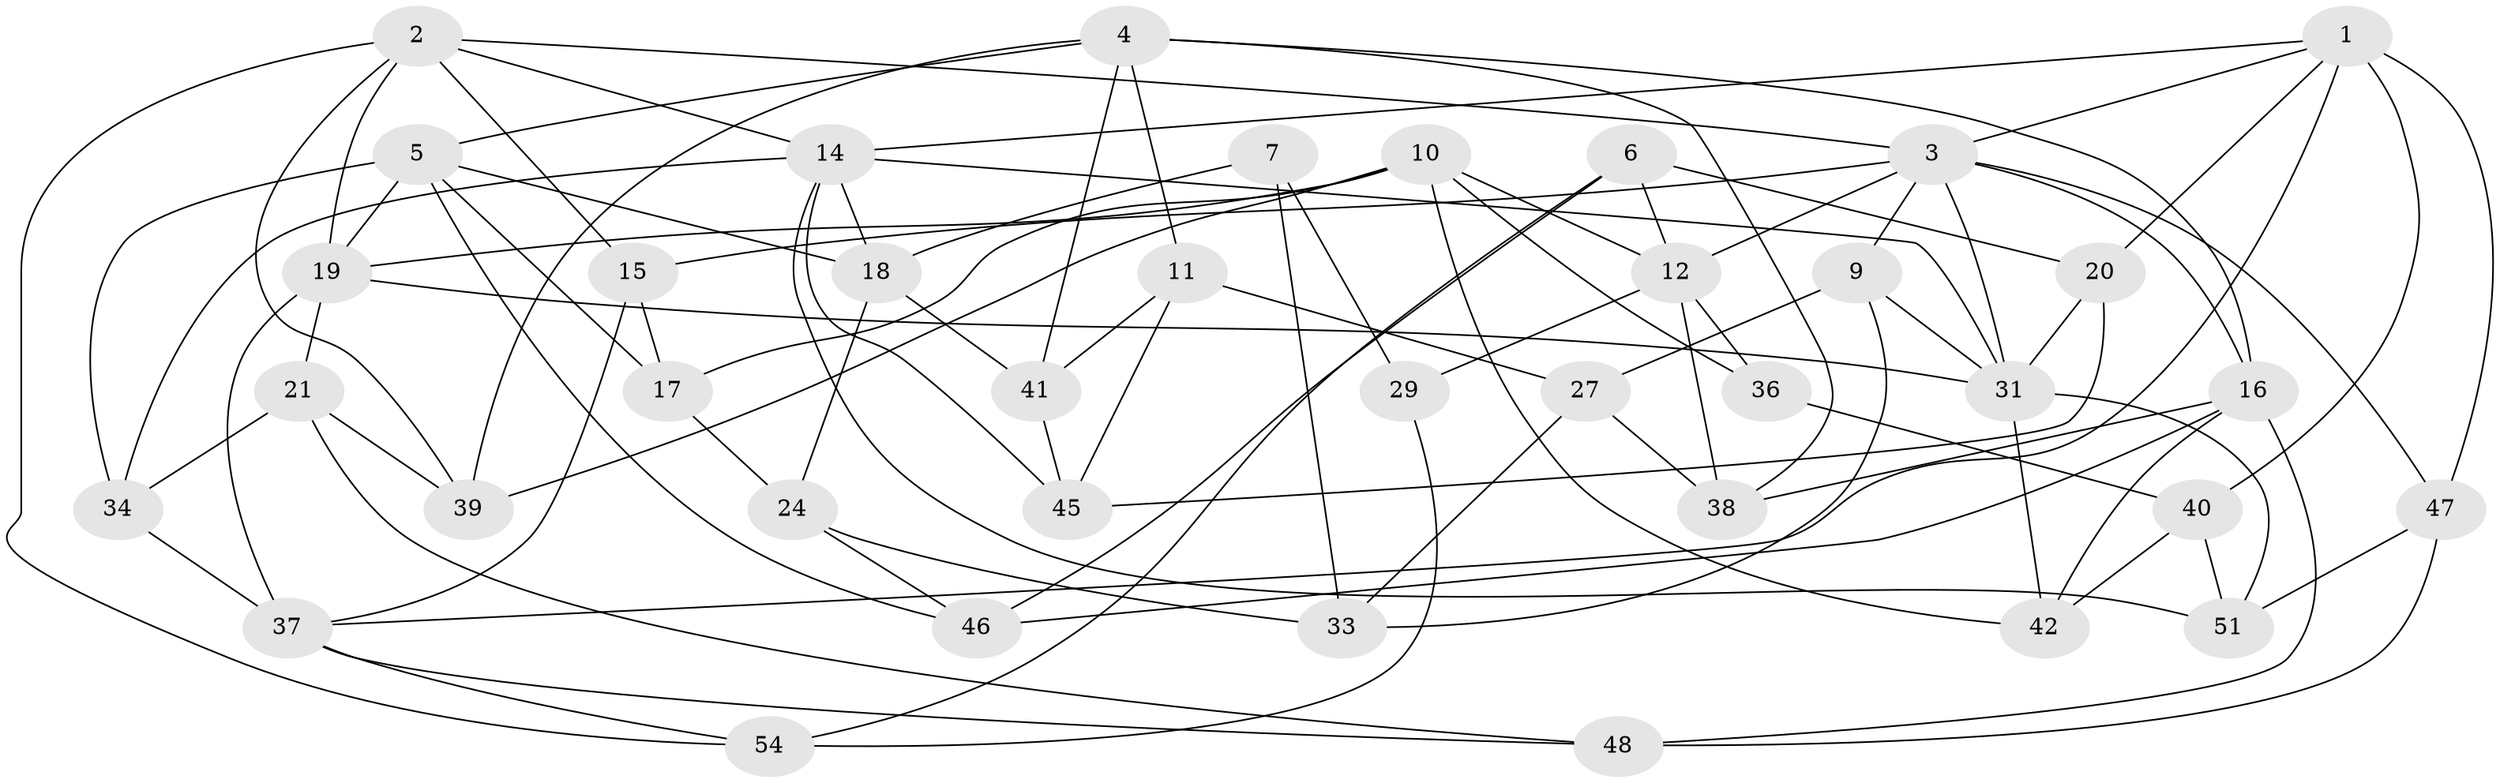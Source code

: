 // original degree distribution, {4: 1.0}
// Generated by graph-tools (version 1.1) at 2025/20/03/04/25 18:20:36]
// undirected, 38 vertices, 89 edges
graph export_dot {
graph [start="1"]
  node [color=gray90,style=filled];
  1 [super="+43"];
  2 [super="+23"];
  3 [super="+28"];
  4 [super="+8"];
  5 [super="+49"];
  6;
  7;
  9;
  10 [super="+26"];
  11;
  12 [super="+25+13"];
  14 [super="+35+30"];
  15;
  16 [super="+32"];
  17;
  18 [super="+50"];
  19 [super="+22"];
  20;
  21;
  24;
  27;
  29;
  31 [super="+44"];
  33;
  34;
  36;
  37 [super="+53"];
  38;
  39;
  40;
  41;
  42;
  45;
  46;
  47;
  48;
  51;
  54;
  1 -- 20;
  1 -- 40;
  1 -- 47;
  1 -- 37;
  1 -- 14;
  1 -- 3;
  2 -- 54;
  2 -- 14;
  2 -- 15;
  2 -- 3;
  2 -- 19;
  2 -- 39;
  3 -- 47;
  3 -- 15;
  3 -- 16;
  3 -- 9;
  3 -- 12;
  3 -- 31;
  4 -- 41;
  4 -- 5;
  4 -- 16;
  4 -- 11;
  4 -- 38;
  4 -- 39;
  5 -- 34;
  5 -- 17;
  5 -- 19;
  5 -- 46;
  5 -- 18;
  6 -- 20;
  6 -- 54;
  6 -- 46;
  6 -- 12;
  7 -- 29;
  7 -- 18 [weight=2];
  7 -- 33;
  9 -- 27;
  9 -- 31;
  9 -- 33;
  10 -- 17;
  10 -- 36;
  10 -- 19;
  10 -- 42;
  10 -- 39;
  10 -- 12;
  11 -- 41;
  11 -- 27;
  11 -- 45;
  12 -- 36 [weight=2];
  12 -- 29 [weight=2];
  12 -- 38;
  14 -- 45;
  14 -- 51;
  14 -- 31 [weight=2];
  14 -- 18;
  14 -- 34;
  15 -- 17;
  15 -- 37;
  16 -- 46;
  16 -- 48;
  16 -- 42;
  16 -- 38;
  17 -- 24;
  18 -- 41;
  18 -- 24;
  19 -- 31;
  19 -- 37;
  19 -- 21;
  20 -- 45;
  20 -- 31;
  21 -- 39;
  21 -- 48;
  21 -- 34;
  24 -- 33;
  24 -- 46;
  27 -- 38;
  27 -- 33;
  29 -- 54;
  31 -- 51;
  31 -- 42;
  34 -- 37;
  36 -- 40;
  37 -- 48;
  37 -- 54;
  40 -- 42;
  40 -- 51;
  41 -- 45;
  47 -- 48;
  47 -- 51;
}
